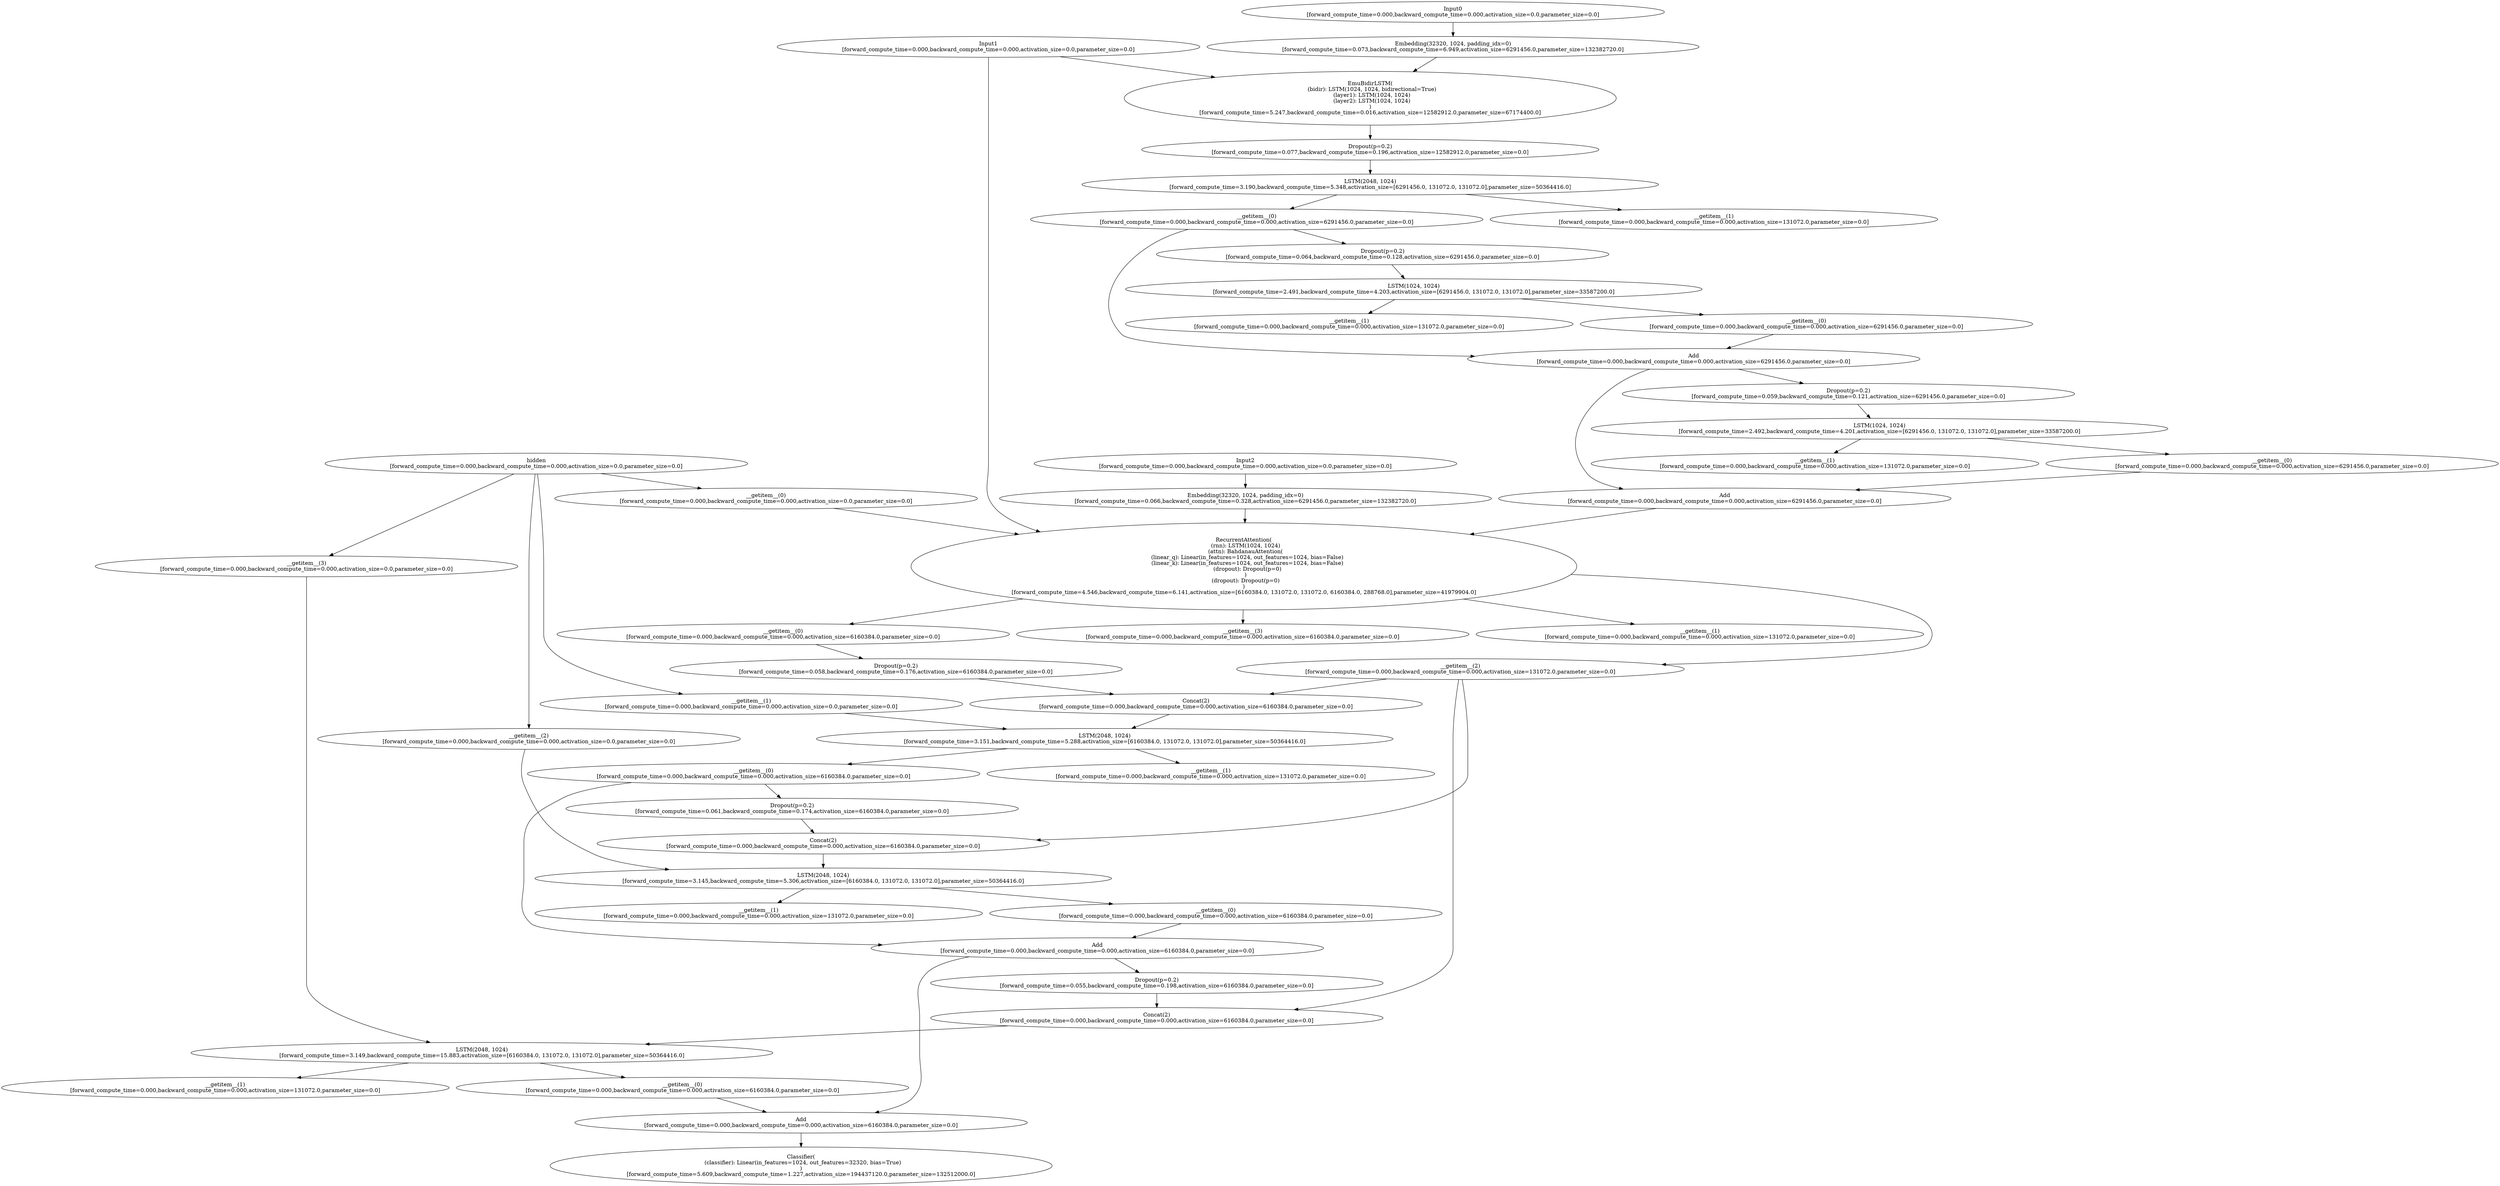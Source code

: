 digraph {
	node1 [label="Input0
[forward_compute_time=0.000,backward_compute_time=0.000,activation_size=0.0,parameter_size=0.0]"]
	node4 [label="Embedding(32320, 1024, padding_idx=0)
[forward_compute_time=0.073,backward_compute_time=6.949,activation_size=6291456.0,parameter_size=132382720.0]"]
	node5 [label="EmuBidirLSTM(
  (bidir): LSTM(1024, 1024, bidirectional=True)
  (layer1): LSTM(1024, 1024)
  (layer2): LSTM(1024, 1024)
)
[forward_compute_time=5.247,backward_compute_time=0.016,activation_size=12582912.0,parameter_size=67174400.0]"]
	node2 [label="Input1
[forward_compute_time=0.000,backward_compute_time=0.000,activation_size=0.0,parameter_size=0.0]"]
	node6 [label="Dropout(p=0.2)
[forward_compute_time=0.077,backward_compute_time=0.196,activation_size=12582912.0,parameter_size=0.0]"]
	node7 [label="LSTM(2048, 1024)
[forward_compute_time=3.190,backward_compute_time=5.348,activation_size=[6291456.0, 131072.0, 131072.0],parameter_size=50364416.0]"]
	node8 [label="__getitem__(0)
[forward_compute_time=0.000,backward_compute_time=0.000,activation_size=6291456.0,parameter_size=0.0]"]
	node9 [label="__getitem__(1)
[forward_compute_time=0.000,backward_compute_time=0.000,activation_size=131072.0,parameter_size=0.0]"]
	node10 [label="Dropout(p=0.2)
[forward_compute_time=0.064,backward_compute_time=0.128,activation_size=6291456.0,parameter_size=0.0]"]
	node11 [label="LSTM(1024, 1024)
[forward_compute_time=2.491,backward_compute_time=4.203,activation_size=[6291456.0, 131072.0, 131072.0],parameter_size=33587200.0]"]
	node12 [label="__getitem__(0)
[forward_compute_time=0.000,backward_compute_time=0.000,activation_size=6291456.0,parameter_size=0.0]"]
	node13 [label="__getitem__(1)
[forward_compute_time=0.000,backward_compute_time=0.000,activation_size=131072.0,parameter_size=0.0]"]
	node14 [label="Add
[forward_compute_time=0.000,backward_compute_time=0.000,activation_size=6291456.0,parameter_size=0.0]"]
	node15 [label="Dropout(p=0.2)
[forward_compute_time=0.059,backward_compute_time=0.121,activation_size=6291456.0,parameter_size=0.0]"]
	node16 [label="LSTM(1024, 1024)
[forward_compute_time=2.492,backward_compute_time=4.201,activation_size=[6291456.0, 131072.0, 131072.0],parameter_size=33587200.0]"]
	node17 [label="__getitem__(0)
[forward_compute_time=0.000,backward_compute_time=0.000,activation_size=6291456.0,parameter_size=0.0]"]
	node18 [label="__getitem__(1)
[forward_compute_time=0.000,backward_compute_time=0.000,activation_size=131072.0,parameter_size=0.0]"]
	node19 [label="Add
[forward_compute_time=0.000,backward_compute_time=0.000,activation_size=6291456.0,parameter_size=0.0]"]
	node3 [label="Input2
[forward_compute_time=0.000,backward_compute_time=0.000,activation_size=0.0,parameter_size=0.0]"]
	node21 [label="Embedding(32320, 1024, padding_idx=0)
[forward_compute_time=0.066,backward_compute_time=0.328,activation_size=6291456.0,parameter_size=132382720.0]"]
	node20 [label="hidden
[forward_compute_time=0.000,backward_compute_time=0.000,activation_size=0.0,parameter_size=0.0]"]
	node22 [label="__getitem__(0)
[forward_compute_time=0.000,backward_compute_time=0.000,activation_size=0.0,parameter_size=0.0]"]
	node23 [label="RecurrentAttention(
  (rnn): LSTM(1024, 1024)
  (attn): BahdanauAttention(
    (linear_q): Linear(in_features=1024, out_features=1024, bias=False)
    (linear_k): Linear(in_features=1024, out_features=1024, bias=False)
    (dropout): Dropout(p=0)
  )
  (dropout): Dropout(p=0)
)
[forward_compute_time=4.546,backward_compute_time=6.141,activation_size=[6160384.0, 131072.0, 131072.0, 6160384.0, 288768.0],parameter_size=41979904.0]"]
	node24 [label="__getitem__(0)
[forward_compute_time=0.000,backward_compute_time=0.000,activation_size=6160384.0,parameter_size=0.0]"]
	node25 [label="__getitem__(1)
[forward_compute_time=0.000,backward_compute_time=0.000,activation_size=131072.0,parameter_size=0.0]"]
	node26 [label="__getitem__(2)
[forward_compute_time=0.000,backward_compute_time=0.000,activation_size=131072.0,parameter_size=0.0]"]
	node27 [label="__getitem__(3)
[forward_compute_time=0.000,backward_compute_time=0.000,activation_size=6160384.0,parameter_size=0.0]"]
	node28 [label="Dropout(p=0.2)
[forward_compute_time=0.058,backward_compute_time=0.176,activation_size=6160384.0,parameter_size=0.0]"]
	node29 [label="Concat(2)
[forward_compute_time=0.000,backward_compute_time=0.000,activation_size=6160384.0,parameter_size=0.0]"]
	node30 [label="__getitem__(1)
[forward_compute_time=0.000,backward_compute_time=0.000,activation_size=0.0,parameter_size=0.0]"]
	node31 [label="LSTM(2048, 1024)
[forward_compute_time=3.151,backward_compute_time=5.288,activation_size=[6160384.0, 131072.0, 131072.0],parameter_size=50364416.0]"]
	node32 [label="__getitem__(0)
[forward_compute_time=0.000,backward_compute_time=0.000,activation_size=6160384.0,parameter_size=0.0]"]
	node33 [label="__getitem__(1)
[forward_compute_time=0.000,backward_compute_time=0.000,activation_size=131072.0,parameter_size=0.0]"]
	node34 [label="Dropout(p=0.2)
[forward_compute_time=0.061,backward_compute_time=0.174,activation_size=6160384.0,parameter_size=0.0]"]
	node35 [label="Concat(2)
[forward_compute_time=0.000,backward_compute_time=0.000,activation_size=6160384.0,parameter_size=0.0]"]
	node36 [label="__getitem__(2)
[forward_compute_time=0.000,backward_compute_time=0.000,activation_size=0.0,parameter_size=0.0]"]
	node37 [label="LSTM(2048, 1024)
[forward_compute_time=3.145,backward_compute_time=5.306,activation_size=[6160384.0, 131072.0, 131072.0],parameter_size=50364416.0]"]
	node38 [label="__getitem__(0)
[forward_compute_time=0.000,backward_compute_time=0.000,activation_size=6160384.0,parameter_size=0.0]"]
	node39 [label="__getitem__(1)
[forward_compute_time=0.000,backward_compute_time=0.000,activation_size=131072.0,parameter_size=0.0]"]
	node40 [label="Add
[forward_compute_time=0.000,backward_compute_time=0.000,activation_size=6160384.0,parameter_size=0.0]"]
	node41 [label="Dropout(p=0.2)
[forward_compute_time=0.055,backward_compute_time=0.198,activation_size=6160384.0,parameter_size=0.0]"]
	node42 [label="Concat(2)
[forward_compute_time=0.000,backward_compute_time=0.000,activation_size=6160384.0,parameter_size=0.0]"]
	node43 [label="__getitem__(3)
[forward_compute_time=0.000,backward_compute_time=0.000,activation_size=0.0,parameter_size=0.0]"]
	node44 [label="LSTM(2048, 1024)
[forward_compute_time=3.149,backward_compute_time=15.883,activation_size=[6160384.0, 131072.0, 131072.0],parameter_size=50364416.0]"]
	node45 [label="__getitem__(0)
[forward_compute_time=0.000,backward_compute_time=0.000,activation_size=6160384.0,parameter_size=0.0]"]
	node46 [label="__getitem__(1)
[forward_compute_time=0.000,backward_compute_time=0.000,activation_size=131072.0,parameter_size=0.0]"]
	node47 [label="Add
[forward_compute_time=0.000,backward_compute_time=0.000,activation_size=6160384.0,parameter_size=0.0]"]
	node48 [label="Classifier(
  (classifier): Linear(in_features=1024, out_features=32320, bias=True)
)
[forward_compute_time=5.609,backward_compute_time=1.227,activation_size=194437120.0,parameter_size=132512000.0]"]
	node1 -> node4
	node4 -> node5
	node5 -> node6
	node2 -> node5
	node2 -> node23
	node6 -> node7
	node7 -> node8
	node7 -> node9
	node8 -> node10
	node8 -> node14
	node10 -> node11
	node11 -> node12
	node11 -> node13
	node12 -> node14
	node14 -> node15
	node14 -> node19
	node15 -> node16
	node16 -> node17
	node16 -> node18
	node17 -> node19
	node19 -> node23
	node3 -> node21
	node21 -> node23
	node20 -> node22
	node20 -> node30
	node20 -> node36
	node20 -> node43
	node22 -> node23
	node23 -> node24
	node23 -> node25
	node23 -> node26
	node23 -> node27
	node24 -> node28
	node26 -> node29
	node26 -> node35
	node26 -> node42
	node28 -> node29
	node29 -> node31
	node30 -> node31
	node31 -> node32
	node31 -> node33
	node32 -> node34
	node32 -> node40
	node34 -> node35
	node35 -> node37
	node36 -> node37
	node37 -> node38
	node37 -> node39
	node38 -> node40
	node40 -> node41
	node40 -> node47
	node41 -> node42
	node42 -> node44
	node43 -> node44
	node44 -> node45
	node44 -> node46
	node45 -> node47
	node47 -> node48
}

